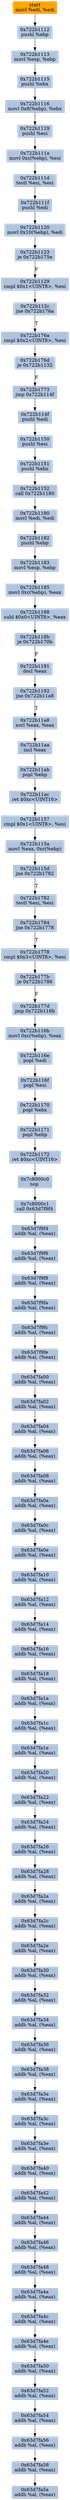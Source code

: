 digraph G {
node[shape=rectangle,style=filled,fillcolor=lightsteelblue,color=lightsteelblue]
bgcolor="transparent"
a0x722b1110movl_edi_edi[label="start\nmovl %edi, %edi",color="lightgrey",fillcolor="orange"];
a0x722b1112pushl_ebp[label="0x722b1112\npushl %ebp"];
a0x722b1113movl_esp_ebp[label="0x722b1113\nmovl %esp, %ebp"];
a0x722b1115pushl_ebx[label="0x722b1115\npushl %ebx"];
a0x722b1116movl_0x8ebp__ebx[label="0x722b1116\nmovl 0x8(%ebp), %ebx"];
a0x722b1119pushl_esi[label="0x722b1119\npushl %esi"];
a0x722b111amovl_0xcebp__esi[label="0x722b111a\nmovl 0xc(%ebp), %esi"];
a0x722b111dtestl_esi_esi[label="0x722b111d\ntestl %esi, %esi"];
a0x722b111fpushl_edi[label="0x722b111f\npushl %edi"];
a0x722b1120movl_0x10ebp__edi[label="0x722b1120\nmovl 0x10(%ebp), %edi"];
a0x722b1123je_0x722b175e[label="0x722b1123\nje 0x722b175e"];
a0x722b1129cmpl_0x1UINT8_esi[label="0x722b1129\ncmpl $0x1<UINT8>, %esi"];
a0x722b112cjne_0x722b176a[label="0x722b112c\njne 0x722b176a"];
a0x722b176acmpl_0x2UINT8_esi[label="0x722b176a\ncmpl $0x2<UINT8>, %esi"];
a0x722b176dje_0x722b1132[label="0x722b176d\nje 0x722b1132"];
a0x722b1773jmp_0x722b114f[label="0x722b1773\njmp 0x722b114f"];
a0x722b114fpushl_edi[label="0x722b114f\npushl %edi"];
a0x722b1150pushl_esi[label="0x722b1150\npushl %esi"];
a0x722b1151pushl_ebx[label="0x722b1151\npushl %ebx"];
a0x722b1152call_0x722b1180[label="0x722b1152\ncall 0x722b1180"];
a0x722b1180movl_edi_edi[label="0x722b1180\nmovl %edi, %edi"];
a0x722b1182pushl_ebp[label="0x722b1182\npushl %ebp"];
a0x722b1183movl_esp_ebp[label="0x722b1183\nmovl %esp, %ebp"];
a0x722b1185movl_0xcebp__eax[label="0x722b1185\nmovl 0xc(%ebp), %eax"];
a0x722b1188subl_0x0UINT8_eax[label="0x722b1188\nsubl $0x0<UINT8>, %eax"];
a0x722b118bje_0x722b170b[label="0x722b118b\nje 0x722b170b"];
a0x722b1191decl_eax[label="0x722b1191\ndecl %eax"];
a0x722b1192jne_0x722b11a8[label="0x722b1192\njne 0x722b11a8"];
a0x722b11a8xorl_eax_eax[label="0x722b11a8\nxorl %eax, %eax"];
a0x722b11aaincl_eax[label="0x722b11aa\nincl %eax"];
a0x722b11abpopl_ebp[label="0x722b11ab\npopl %ebp"];
a0x722b11acret_0xcUINT16[label="0x722b11ac\nret $0xc<UINT16>"];
a0x722b1157cmpl_0x1UINT8_esi[label="0x722b1157\ncmpl $0x1<UINT8>, %esi"];
a0x722b115amovl_eax_0xcebp_[label="0x722b115a\nmovl %eax, 0xc(%ebp)"];
a0x722b115djne_0x722b1782[label="0x722b115d\njne 0x722b1782"];
a0x722b1782testl_esi_esi[label="0x722b1782\ntestl %esi, %esi"];
a0x722b1784jne_0x722b1778[label="0x722b1784\njne 0x722b1778"];
a0x722b1778cmpl_0x3UINT8_esi[label="0x722b1778\ncmpl $0x3<UINT8>, %esi"];
a0x722b177bje_0x722b1786[label="0x722b177b\nje 0x722b1786"];
a0x722b177djmp_0x722b116b[label="0x722b177d\njmp 0x722b116b"];
a0x722b116bmovl_0xcebp__eax[label="0x722b116b\nmovl 0xc(%ebp), %eax"];
a0x722b116epopl_edi[label="0x722b116e\npopl %edi"];
a0x722b116fpopl_esi[label="0x722b116f\npopl %esi"];
a0x722b1170popl_ebx[label="0x722b1170\npopl %ebx"];
a0x722b1171popl_ebp[label="0x722b1171\npopl %ebp"];
a0x722b1172ret_0xcUINT16[label="0x722b1172\nret $0xc<UINT16>"];
a0x7c8000c0nop_[label="0x7c8000c0\nnop "];
a0x7c8000c1call_0x63d7f9f4[label="0x7c8000c1\ncall 0x63d7f9f4"];
a0x63d7f9f4addb_al_eax_[label="0x63d7f9f4\naddb %al, (%eax)"];
a0x63d7f9f6addb_al_eax_[label="0x63d7f9f6\naddb %al, (%eax)"];
a0x63d7f9f8addb_al_eax_[label="0x63d7f9f8\naddb %al, (%eax)"];
a0x63d7f9faaddb_al_eax_[label="0x63d7f9fa\naddb %al, (%eax)"];
a0x63d7f9fcaddb_al_eax_[label="0x63d7f9fc\naddb %al, (%eax)"];
a0x63d7f9feaddb_al_eax_[label="0x63d7f9fe\naddb %al, (%eax)"];
a0x63d7fa00addb_al_eax_[label="0x63d7fa00\naddb %al, (%eax)"];
a0x63d7fa02addb_al_eax_[label="0x63d7fa02\naddb %al, (%eax)"];
a0x63d7fa04addb_al_eax_[label="0x63d7fa04\naddb %al, (%eax)"];
a0x63d7fa06addb_al_eax_[label="0x63d7fa06\naddb %al, (%eax)"];
a0x63d7fa08addb_al_eax_[label="0x63d7fa08\naddb %al, (%eax)"];
a0x63d7fa0aaddb_al_eax_[label="0x63d7fa0a\naddb %al, (%eax)"];
a0x63d7fa0caddb_al_eax_[label="0x63d7fa0c\naddb %al, (%eax)"];
a0x63d7fa0eaddb_al_eax_[label="0x63d7fa0e\naddb %al, (%eax)"];
a0x63d7fa10addb_al_eax_[label="0x63d7fa10\naddb %al, (%eax)"];
a0x63d7fa12addb_al_eax_[label="0x63d7fa12\naddb %al, (%eax)"];
a0x63d7fa14addb_al_eax_[label="0x63d7fa14\naddb %al, (%eax)"];
a0x63d7fa16addb_al_eax_[label="0x63d7fa16\naddb %al, (%eax)"];
a0x63d7fa18addb_al_eax_[label="0x63d7fa18\naddb %al, (%eax)"];
a0x63d7fa1aaddb_al_eax_[label="0x63d7fa1a\naddb %al, (%eax)"];
a0x63d7fa1caddb_al_eax_[label="0x63d7fa1c\naddb %al, (%eax)"];
a0x63d7fa1eaddb_al_eax_[label="0x63d7fa1e\naddb %al, (%eax)"];
a0x63d7fa20addb_al_eax_[label="0x63d7fa20\naddb %al, (%eax)"];
a0x63d7fa22addb_al_eax_[label="0x63d7fa22\naddb %al, (%eax)"];
a0x63d7fa24addb_al_eax_[label="0x63d7fa24\naddb %al, (%eax)"];
a0x63d7fa26addb_al_eax_[label="0x63d7fa26\naddb %al, (%eax)"];
a0x63d7fa28addb_al_eax_[label="0x63d7fa28\naddb %al, (%eax)"];
a0x63d7fa2aaddb_al_eax_[label="0x63d7fa2a\naddb %al, (%eax)"];
a0x63d7fa2caddb_al_eax_[label="0x63d7fa2c\naddb %al, (%eax)"];
a0x63d7fa2eaddb_al_eax_[label="0x63d7fa2e\naddb %al, (%eax)"];
a0x63d7fa30addb_al_eax_[label="0x63d7fa30\naddb %al, (%eax)"];
a0x63d7fa32addb_al_eax_[label="0x63d7fa32\naddb %al, (%eax)"];
a0x63d7fa34addb_al_eax_[label="0x63d7fa34\naddb %al, (%eax)"];
a0x63d7fa36addb_al_eax_[label="0x63d7fa36\naddb %al, (%eax)"];
a0x63d7fa38addb_al_eax_[label="0x63d7fa38\naddb %al, (%eax)"];
a0x63d7fa3aaddb_al_eax_[label="0x63d7fa3a\naddb %al, (%eax)"];
a0x63d7fa3caddb_al_eax_[label="0x63d7fa3c\naddb %al, (%eax)"];
a0x63d7fa3eaddb_al_eax_[label="0x63d7fa3e\naddb %al, (%eax)"];
a0x63d7fa40addb_al_eax_[label="0x63d7fa40\naddb %al, (%eax)"];
a0x63d7fa42addb_al_eax_[label="0x63d7fa42\naddb %al, (%eax)"];
a0x63d7fa44addb_al_eax_[label="0x63d7fa44\naddb %al, (%eax)"];
a0x63d7fa46addb_al_eax_[label="0x63d7fa46\naddb %al, (%eax)"];
a0x63d7fa48addb_al_eax_[label="0x63d7fa48\naddb %al, (%eax)"];
a0x63d7fa4aaddb_al_eax_[label="0x63d7fa4a\naddb %al, (%eax)"];
a0x63d7fa4caddb_al_eax_[label="0x63d7fa4c\naddb %al, (%eax)"];
a0x63d7fa4eaddb_al_eax_[label="0x63d7fa4e\naddb %al, (%eax)"];
a0x63d7fa50addb_al_eax_[label="0x63d7fa50\naddb %al, (%eax)"];
a0x63d7fa52addb_al_eax_[label="0x63d7fa52\naddb %al, (%eax)"];
a0x63d7fa54addb_al_eax_[label="0x63d7fa54\naddb %al, (%eax)"];
a0x63d7fa56addb_al_eax_[label="0x63d7fa56\naddb %al, (%eax)"];
a0x63d7fa58addb_al_eax_[label="0x63d7fa58\naddb %al, (%eax)"];
a0x63d7fa5aaddb_al_eax_[label="0x63d7fa5a\naddb %al, (%eax)"];
a0x722b1110movl_edi_edi -> a0x722b1112pushl_ebp [color="#000000"];
a0x722b1112pushl_ebp -> a0x722b1113movl_esp_ebp [color="#000000"];
a0x722b1113movl_esp_ebp -> a0x722b1115pushl_ebx [color="#000000"];
a0x722b1115pushl_ebx -> a0x722b1116movl_0x8ebp__ebx [color="#000000"];
a0x722b1116movl_0x8ebp__ebx -> a0x722b1119pushl_esi [color="#000000"];
a0x722b1119pushl_esi -> a0x722b111amovl_0xcebp__esi [color="#000000"];
a0x722b111amovl_0xcebp__esi -> a0x722b111dtestl_esi_esi [color="#000000"];
a0x722b111dtestl_esi_esi -> a0x722b111fpushl_edi [color="#000000"];
a0x722b111fpushl_edi -> a0x722b1120movl_0x10ebp__edi [color="#000000"];
a0x722b1120movl_0x10ebp__edi -> a0x722b1123je_0x722b175e [color="#000000"];
a0x722b1123je_0x722b175e -> a0x722b1129cmpl_0x1UINT8_esi [color="#000000",label="F"];
a0x722b1129cmpl_0x1UINT8_esi -> a0x722b112cjne_0x722b176a [color="#000000"];
a0x722b112cjne_0x722b176a -> a0x722b176acmpl_0x2UINT8_esi [color="#000000",label="T"];
a0x722b176acmpl_0x2UINT8_esi -> a0x722b176dje_0x722b1132 [color="#000000"];
a0x722b176dje_0x722b1132 -> a0x722b1773jmp_0x722b114f [color="#000000",label="F"];
a0x722b1773jmp_0x722b114f -> a0x722b114fpushl_edi [color="#000000"];
a0x722b114fpushl_edi -> a0x722b1150pushl_esi [color="#000000"];
a0x722b1150pushl_esi -> a0x722b1151pushl_ebx [color="#000000"];
a0x722b1151pushl_ebx -> a0x722b1152call_0x722b1180 [color="#000000"];
a0x722b1152call_0x722b1180 -> a0x722b1180movl_edi_edi [color="#000000"];
a0x722b1180movl_edi_edi -> a0x722b1182pushl_ebp [color="#000000"];
a0x722b1182pushl_ebp -> a0x722b1183movl_esp_ebp [color="#000000"];
a0x722b1183movl_esp_ebp -> a0x722b1185movl_0xcebp__eax [color="#000000"];
a0x722b1185movl_0xcebp__eax -> a0x722b1188subl_0x0UINT8_eax [color="#000000"];
a0x722b1188subl_0x0UINT8_eax -> a0x722b118bje_0x722b170b [color="#000000"];
a0x722b118bje_0x722b170b -> a0x722b1191decl_eax [color="#000000",label="F"];
a0x722b1191decl_eax -> a0x722b1192jne_0x722b11a8 [color="#000000"];
a0x722b1192jne_0x722b11a8 -> a0x722b11a8xorl_eax_eax [color="#000000",label="T"];
a0x722b11a8xorl_eax_eax -> a0x722b11aaincl_eax [color="#000000"];
a0x722b11aaincl_eax -> a0x722b11abpopl_ebp [color="#000000"];
a0x722b11abpopl_ebp -> a0x722b11acret_0xcUINT16 [color="#000000"];
a0x722b11acret_0xcUINT16 -> a0x722b1157cmpl_0x1UINT8_esi [color="#000000"];
a0x722b1157cmpl_0x1UINT8_esi -> a0x722b115amovl_eax_0xcebp_ [color="#000000"];
a0x722b115amovl_eax_0xcebp_ -> a0x722b115djne_0x722b1782 [color="#000000"];
a0x722b115djne_0x722b1782 -> a0x722b1782testl_esi_esi [color="#000000",label="T"];
a0x722b1782testl_esi_esi -> a0x722b1784jne_0x722b1778 [color="#000000"];
a0x722b1784jne_0x722b1778 -> a0x722b1778cmpl_0x3UINT8_esi [color="#000000",label="T"];
a0x722b1778cmpl_0x3UINT8_esi -> a0x722b177bje_0x722b1786 [color="#000000"];
a0x722b177bje_0x722b1786 -> a0x722b177djmp_0x722b116b [color="#000000",label="F"];
a0x722b177djmp_0x722b116b -> a0x722b116bmovl_0xcebp__eax [color="#000000"];
a0x722b116bmovl_0xcebp__eax -> a0x722b116epopl_edi [color="#000000"];
a0x722b116epopl_edi -> a0x722b116fpopl_esi [color="#000000"];
a0x722b116fpopl_esi -> a0x722b1170popl_ebx [color="#000000"];
a0x722b1170popl_ebx -> a0x722b1171popl_ebp [color="#000000"];
a0x722b1171popl_ebp -> a0x722b1172ret_0xcUINT16 [color="#000000"];
a0x722b1172ret_0xcUINT16 -> a0x7c8000c0nop_ [color="#000000"];
a0x7c8000c0nop_ -> a0x7c8000c1call_0x63d7f9f4 [color="#000000"];
a0x7c8000c1call_0x63d7f9f4 -> a0x63d7f9f4addb_al_eax_ [color="#000000"];
a0x63d7f9f4addb_al_eax_ -> a0x63d7f9f6addb_al_eax_ [color="#000000"];
a0x63d7f9f6addb_al_eax_ -> a0x63d7f9f8addb_al_eax_ [color="#000000"];
a0x63d7f9f8addb_al_eax_ -> a0x63d7f9faaddb_al_eax_ [color="#000000"];
a0x63d7f9faaddb_al_eax_ -> a0x63d7f9fcaddb_al_eax_ [color="#000000"];
a0x63d7f9fcaddb_al_eax_ -> a0x63d7f9feaddb_al_eax_ [color="#000000"];
a0x63d7f9feaddb_al_eax_ -> a0x63d7fa00addb_al_eax_ [color="#000000"];
a0x63d7fa00addb_al_eax_ -> a0x63d7fa02addb_al_eax_ [color="#000000"];
a0x63d7fa02addb_al_eax_ -> a0x63d7fa04addb_al_eax_ [color="#000000"];
a0x63d7fa04addb_al_eax_ -> a0x63d7fa06addb_al_eax_ [color="#000000"];
a0x63d7fa06addb_al_eax_ -> a0x63d7fa08addb_al_eax_ [color="#000000"];
a0x63d7fa08addb_al_eax_ -> a0x63d7fa0aaddb_al_eax_ [color="#000000"];
a0x63d7fa0aaddb_al_eax_ -> a0x63d7fa0caddb_al_eax_ [color="#000000"];
a0x63d7fa0caddb_al_eax_ -> a0x63d7fa0eaddb_al_eax_ [color="#000000"];
a0x63d7fa0eaddb_al_eax_ -> a0x63d7fa10addb_al_eax_ [color="#000000"];
a0x63d7fa10addb_al_eax_ -> a0x63d7fa12addb_al_eax_ [color="#000000"];
a0x63d7fa12addb_al_eax_ -> a0x63d7fa14addb_al_eax_ [color="#000000"];
a0x63d7fa14addb_al_eax_ -> a0x63d7fa16addb_al_eax_ [color="#000000"];
a0x63d7fa16addb_al_eax_ -> a0x63d7fa18addb_al_eax_ [color="#000000"];
a0x63d7fa18addb_al_eax_ -> a0x63d7fa1aaddb_al_eax_ [color="#000000"];
a0x63d7fa1aaddb_al_eax_ -> a0x63d7fa1caddb_al_eax_ [color="#000000"];
a0x63d7fa1caddb_al_eax_ -> a0x63d7fa1eaddb_al_eax_ [color="#000000"];
a0x63d7fa1eaddb_al_eax_ -> a0x63d7fa20addb_al_eax_ [color="#000000"];
a0x63d7fa20addb_al_eax_ -> a0x63d7fa22addb_al_eax_ [color="#000000"];
a0x63d7fa22addb_al_eax_ -> a0x63d7fa24addb_al_eax_ [color="#000000"];
a0x63d7fa24addb_al_eax_ -> a0x63d7fa26addb_al_eax_ [color="#000000"];
a0x63d7fa26addb_al_eax_ -> a0x63d7fa28addb_al_eax_ [color="#000000"];
a0x63d7fa28addb_al_eax_ -> a0x63d7fa2aaddb_al_eax_ [color="#000000"];
a0x63d7fa2aaddb_al_eax_ -> a0x63d7fa2caddb_al_eax_ [color="#000000"];
a0x63d7fa2caddb_al_eax_ -> a0x63d7fa2eaddb_al_eax_ [color="#000000"];
a0x63d7fa2eaddb_al_eax_ -> a0x63d7fa30addb_al_eax_ [color="#000000"];
a0x63d7fa30addb_al_eax_ -> a0x63d7fa32addb_al_eax_ [color="#000000"];
a0x63d7fa32addb_al_eax_ -> a0x63d7fa34addb_al_eax_ [color="#000000"];
a0x63d7fa34addb_al_eax_ -> a0x63d7fa36addb_al_eax_ [color="#000000"];
a0x63d7fa36addb_al_eax_ -> a0x63d7fa38addb_al_eax_ [color="#000000"];
a0x63d7fa38addb_al_eax_ -> a0x63d7fa3aaddb_al_eax_ [color="#000000"];
a0x63d7fa3aaddb_al_eax_ -> a0x63d7fa3caddb_al_eax_ [color="#000000"];
a0x63d7fa3caddb_al_eax_ -> a0x63d7fa3eaddb_al_eax_ [color="#000000"];
a0x63d7fa3eaddb_al_eax_ -> a0x63d7fa40addb_al_eax_ [color="#000000"];
a0x63d7fa40addb_al_eax_ -> a0x63d7fa42addb_al_eax_ [color="#000000"];
a0x63d7fa42addb_al_eax_ -> a0x63d7fa44addb_al_eax_ [color="#000000"];
a0x63d7fa44addb_al_eax_ -> a0x63d7fa46addb_al_eax_ [color="#000000"];
a0x63d7fa46addb_al_eax_ -> a0x63d7fa48addb_al_eax_ [color="#000000"];
a0x63d7fa48addb_al_eax_ -> a0x63d7fa4aaddb_al_eax_ [color="#000000"];
a0x63d7fa4aaddb_al_eax_ -> a0x63d7fa4caddb_al_eax_ [color="#000000"];
a0x63d7fa4caddb_al_eax_ -> a0x63d7fa4eaddb_al_eax_ [color="#000000"];
a0x63d7fa4eaddb_al_eax_ -> a0x63d7fa50addb_al_eax_ [color="#000000"];
a0x63d7fa50addb_al_eax_ -> a0x63d7fa52addb_al_eax_ [color="#000000"];
a0x63d7fa52addb_al_eax_ -> a0x63d7fa54addb_al_eax_ [color="#000000"];
a0x63d7fa54addb_al_eax_ -> a0x63d7fa56addb_al_eax_ [color="#000000"];
a0x63d7fa56addb_al_eax_ -> a0x63d7fa58addb_al_eax_ [color="#000000"];
a0x63d7fa58addb_al_eax_ -> a0x63d7fa5aaddb_al_eax_ [color="#000000"];
}
